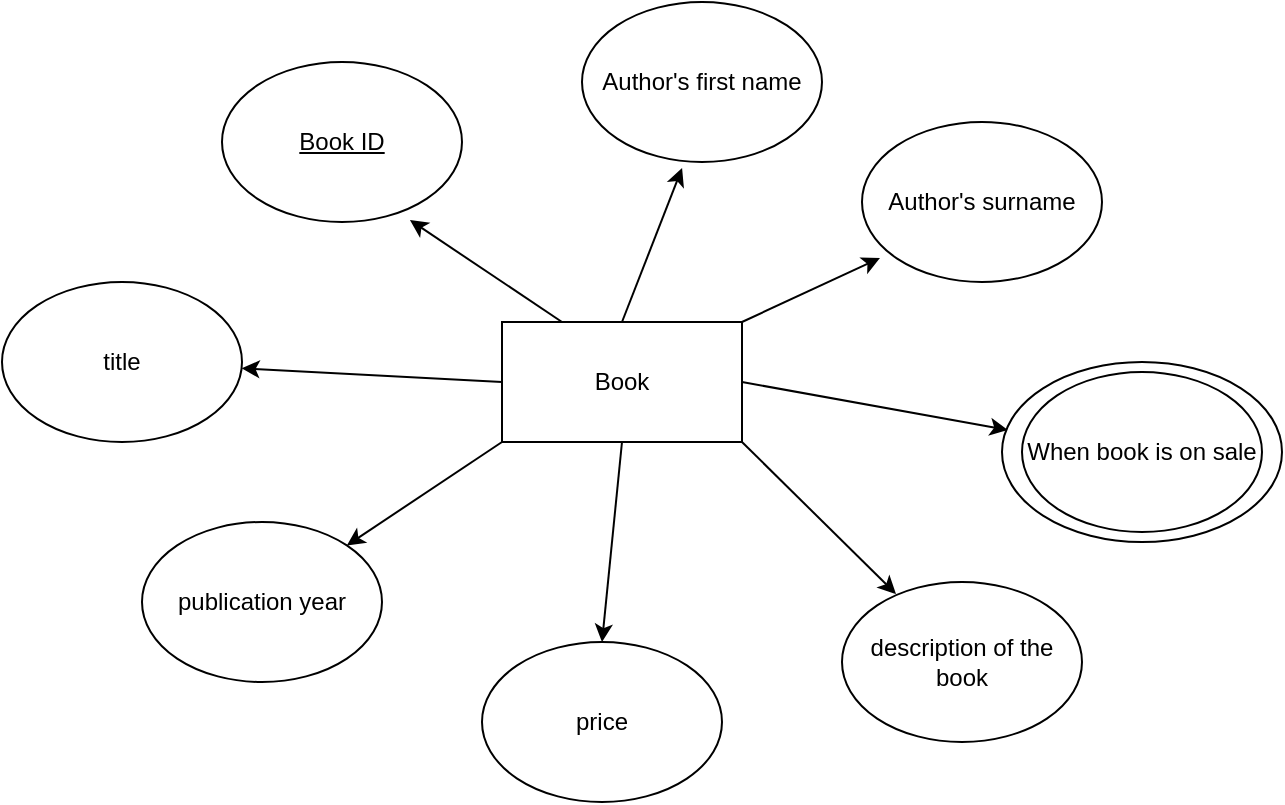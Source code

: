 <mxfile version="16.4.3" type="github">
  <diagram id="KD1eyQNDY4JHJ3Qhar2S" name="Page-1">
    <mxGraphModel dx="1102" dy="614" grid="1" gridSize="10" guides="1" tooltips="1" connect="1" arrows="1" fold="1" page="1" pageScale="1" pageWidth="827" pageHeight="1169" math="0" shadow="0">
      <root>
        <mxCell id="0" />
        <mxCell id="1" parent="0" />
        <mxCell id="qFFawV79IBjwhiMdcbTs-1" style="rounded=0;orthogonalLoop=1;jettySize=auto;html=1;exitX=0.25;exitY=0;exitDx=0;exitDy=0;entryX=0.783;entryY=0.988;entryDx=0;entryDy=0;entryPerimeter=0;" edge="1" parent="1" source="qFFawV79IBjwhiMdcbTs-9" target="qFFawV79IBjwhiMdcbTs-10">
          <mxGeometry relative="1" as="geometry" />
        </mxCell>
        <mxCell id="qFFawV79IBjwhiMdcbTs-2" style="edgeStyle=none;rounded=0;orthogonalLoop=1;jettySize=auto;html=1;exitX=0.5;exitY=0;exitDx=0;exitDy=0;entryX=0.417;entryY=1.038;entryDx=0;entryDy=0;entryPerimeter=0;" edge="1" parent="1" source="qFFawV79IBjwhiMdcbTs-9" target="qFFawV79IBjwhiMdcbTs-11">
          <mxGeometry relative="1" as="geometry" />
        </mxCell>
        <mxCell id="qFFawV79IBjwhiMdcbTs-3" style="edgeStyle=none;rounded=0;orthogonalLoop=1;jettySize=auto;html=1;exitX=1;exitY=0;exitDx=0;exitDy=0;entryX=0.075;entryY=0.85;entryDx=0;entryDy=0;entryPerimeter=0;" edge="1" parent="1" source="qFFawV79IBjwhiMdcbTs-9" target="qFFawV79IBjwhiMdcbTs-12">
          <mxGeometry relative="1" as="geometry" />
        </mxCell>
        <mxCell id="qFFawV79IBjwhiMdcbTs-4" style="edgeStyle=none;rounded=0;orthogonalLoop=1;jettySize=auto;html=1;exitX=1;exitY=0.5;exitDx=0;exitDy=0;entryX=0.021;entryY=0.378;entryDx=0;entryDy=0;entryPerimeter=0;" edge="1" parent="1" source="qFFawV79IBjwhiMdcbTs-9" target="qFFawV79IBjwhiMdcbTs-16">
          <mxGeometry relative="1" as="geometry" />
        </mxCell>
        <mxCell id="qFFawV79IBjwhiMdcbTs-5" style="edgeStyle=none;rounded=0;orthogonalLoop=1;jettySize=auto;html=1;exitX=1;exitY=1;exitDx=0;exitDy=0;entryX=0.225;entryY=0.075;entryDx=0;entryDy=0;entryPerimeter=0;" edge="1" parent="1" source="qFFawV79IBjwhiMdcbTs-9" target="qFFawV79IBjwhiMdcbTs-15">
          <mxGeometry relative="1" as="geometry" />
        </mxCell>
        <mxCell id="qFFawV79IBjwhiMdcbTs-6" style="edgeStyle=none;rounded=0;orthogonalLoop=1;jettySize=auto;html=1;exitX=0.5;exitY=1;exitDx=0;exitDy=0;entryX=0.5;entryY=0;entryDx=0;entryDy=0;" edge="1" parent="1" source="qFFawV79IBjwhiMdcbTs-9" target="qFFawV79IBjwhiMdcbTs-14">
          <mxGeometry relative="1" as="geometry" />
        </mxCell>
        <mxCell id="qFFawV79IBjwhiMdcbTs-7" style="edgeStyle=none;rounded=0;orthogonalLoop=1;jettySize=auto;html=1;exitX=0;exitY=1;exitDx=0;exitDy=0;" edge="1" parent="1" source="qFFawV79IBjwhiMdcbTs-9" target="qFFawV79IBjwhiMdcbTs-18">
          <mxGeometry relative="1" as="geometry" />
        </mxCell>
        <mxCell id="qFFawV79IBjwhiMdcbTs-8" style="edgeStyle=none;rounded=0;orthogonalLoop=1;jettySize=auto;html=1;exitX=0;exitY=0.5;exitDx=0;exitDy=0;" edge="1" parent="1" source="qFFawV79IBjwhiMdcbTs-9" target="qFFawV79IBjwhiMdcbTs-13">
          <mxGeometry relative="1" as="geometry" />
        </mxCell>
        <mxCell id="qFFawV79IBjwhiMdcbTs-9" value="Book" style="rounded=0;whiteSpace=wrap;html=1;" vertex="1" parent="1">
          <mxGeometry x="344" y="200" width="120" height="60" as="geometry" />
        </mxCell>
        <mxCell id="qFFawV79IBjwhiMdcbTs-10" value="&lt;u&gt;Book ID&lt;/u&gt;" style="ellipse;whiteSpace=wrap;html=1;" vertex="1" parent="1">
          <mxGeometry x="204" y="70" width="120" height="80" as="geometry" />
        </mxCell>
        <mxCell id="qFFawV79IBjwhiMdcbTs-11" value="Author&#39;s first name" style="ellipse;whiteSpace=wrap;html=1;" vertex="1" parent="1">
          <mxGeometry x="384" y="40" width="120" height="80" as="geometry" />
        </mxCell>
        <mxCell id="qFFawV79IBjwhiMdcbTs-12" value="Author&#39;s surname" style="ellipse;whiteSpace=wrap;html=1;" vertex="1" parent="1">
          <mxGeometry x="524" y="100" width="120" height="80" as="geometry" />
        </mxCell>
        <mxCell id="qFFawV79IBjwhiMdcbTs-13" value="title" style="ellipse;whiteSpace=wrap;html=1;" vertex="1" parent="1">
          <mxGeometry x="94" y="180" width="120" height="80" as="geometry" />
        </mxCell>
        <mxCell id="qFFawV79IBjwhiMdcbTs-14" value="price" style="ellipse;whiteSpace=wrap;html=1;" vertex="1" parent="1">
          <mxGeometry x="334" y="360" width="120" height="80" as="geometry" />
        </mxCell>
        <mxCell id="qFFawV79IBjwhiMdcbTs-15" value="description of the book" style="ellipse;whiteSpace=wrap;html=1;" vertex="1" parent="1">
          <mxGeometry x="514" y="330" width="120" height="80" as="geometry" />
        </mxCell>
        <mxCell id="qFFawV79IBjwhiMdcbTs-16" value="" style="ellipse;whiteSpace=wrap;html=1;" vertex="1" parent="1">
          <mxGeometry x="594" y="220" width="140" height="90" as="geometry" />
        </mxCell>
        <mxCell id="qFFawV79IBjwhiMdcbTs-17" value="When book is on sale" style="ellipse;whiteSpace=wrap;html=1;" vertex="1" parent="1">
          <mxGeometry x="604" y="225" width="120" height="80" as="geometry" />
        </mxCell>
        <mxCell id="qFFawV79IBjwhiMdcbTs-18" value="publication year" style="ellipse;whiteSpace=wrap;html=1;" vertex="1" parent="1">
          <mxGeometry x="164" y="300" width="120" height="80" as="geometry" />
        </mxCell>
      </root>
    </mxGraphModel>
  </diagram>
</mxfile>
